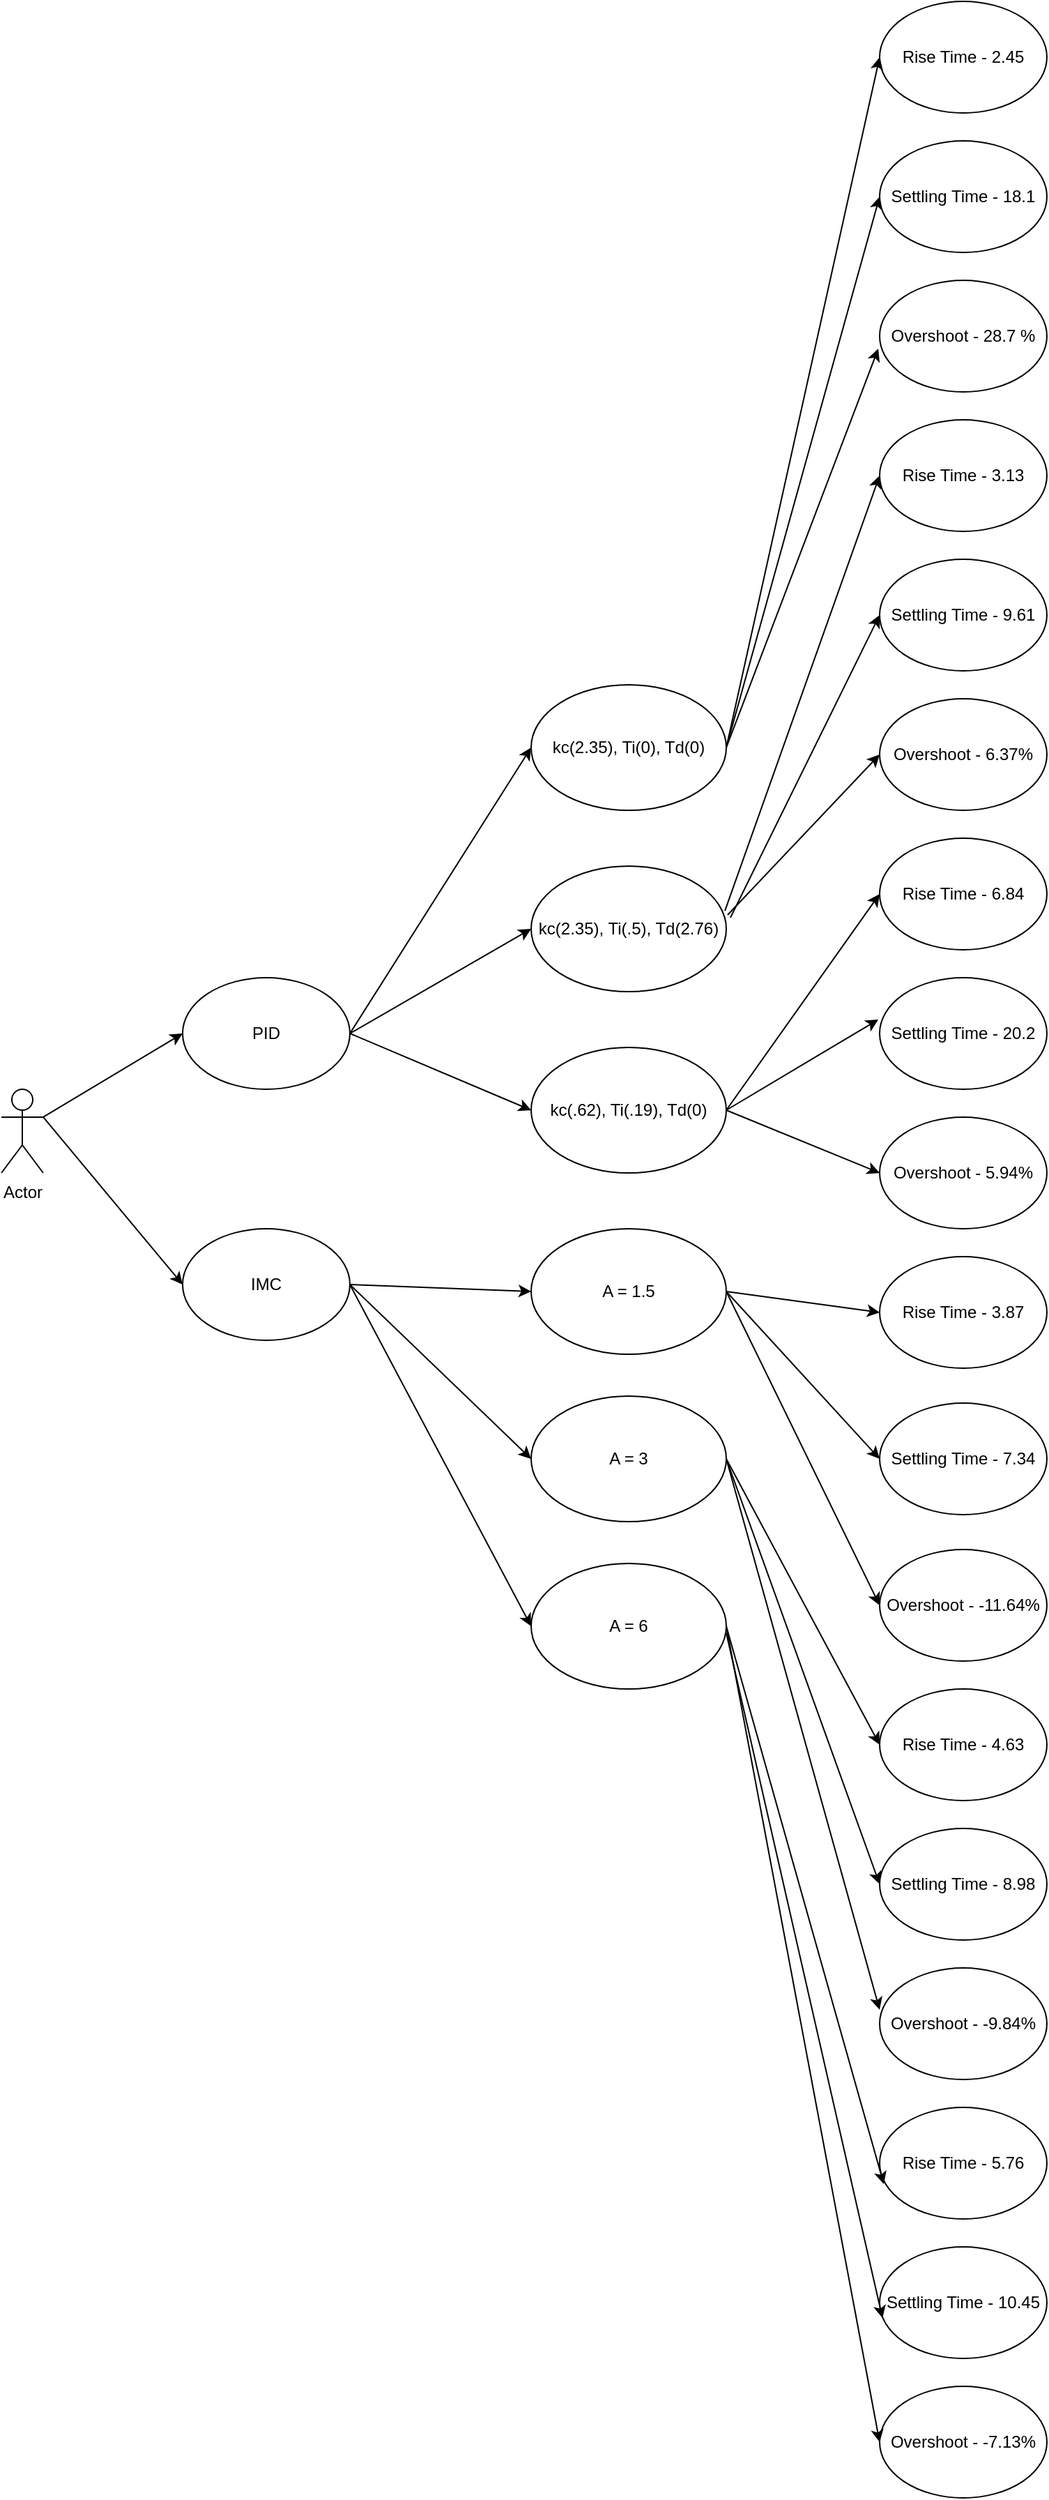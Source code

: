 <mxfile version="14.7.3" type="github">
  <diagram id="k7KGOZoprMe9xYjZrpWk" name="Page-1">
    <mxGraphModel dx="1108" dy="1582" grid="1" gridSize="10" guides="1" tooltips="1" connect="1" arrows="1" fold="1" page="1" pageScale="1" pageWidth="850" pageHeight="1100" math="0" shadow="0">
      <root>
        <mxCell id="0" />
        <mxCell id="1" parent="0" />
        <mxCell id="P7cUduXvQKSD9cYEH8gW-1" value="Actor" style="shape=umlActor;verticalLabelPosition=bottom;verticalAlign=top;html=1;outlineConnect=0;" vertex="1" parent="1">
          <mxGeometry x="180" y="260" width="30" height="60" as="geometry" />
        </mxCell>
        <mxCell id="P7cUduXvQKSD9cYEH8gW-2" value="PID" style="ellipse;whiteSpace=wrap;html=1;" vertex="1" parent="1">
          <mxGeometry x="310" y="180" width="120" height="80" as="geometry" />
        </mxCell>
        <mxCell id="P7cUduXvQKSD9cYEH8gW-3" value="IMC" style="ellipse;whiteSpace=wrap;html=1;" vertex="1" parent="1">
          <mxGeometry x="310" y="360" width="120" height="80" as="geometry" />
        </mxCell>
        <mxCell id="P7cUduXvQKSD9cYEH8gW-5" value="kc(2.35), Ti(0), Td(0)" style="ellipse;whiteSpace=wrap;html=1;" vertex="1" parent="1">
          <mxGeometry x="560" y="-30" width="140" height="90" as="geometry" />
        </mxCell>
        <mxCell id="P7cUduXvQKSD9cYEH8gW-6" value="kc(2.35), Ti(.5), Td(2.76)" style="ellipse;whiteSpace=wrap;html=1;" vertex="1" parent="1">
          <mxGeometry x="560" y="100" width="140" height="90" as="geometry" />
        </mxCell>
        <mxCell id="P7cUduXvQKSD9cYEH8gW-7" value="kc(.62), Ti(.19), Td(0)" style="ellipse;whiteSpace=wrap;html=1;" vertex="1" parent="1">
          <mxGeometry x="560" y="230" width="140" height="90" as="geometry" />
        </mxCell>
        <mxCell id="P7cUduXvQKSD9cYEH8gW-8" value="A = 1.5" style="ellipse;whiteSpace=wrap;html=1;" vertex="1" parent="1">
          <mxGeometry x="560" y="360" width="140" height="90" as="geometry" />
        </mxCell>
        <mxCell id="P7cUduXvQKSD9cYEH8gW-10" value="A = 3" style="ellipse;whiteSpace=wrap;html=1;" vertex="1" parent="1">
          <mxGeometry x="560" y="480" width="140" height="90" as="geometry" />
        </mxCell>
        <mxCell id="P7cUduXvQKSD9cYEH8gW-11" value="A = 6" style="ellipse;whiteSpace=wrap;html=1;" vertex="1" parent="1">
          <mxGeometry x="560" y="600" width="140" height="90" as="geometry" />
        </mxCell>
        <mxCell id="P7cUduXvQKSD9cYEH8gW-12" value="Rise Time - 2.45" style="ellipse;whiteSpace=wrap;html=1;" vertex="1" parent="1">
          <mxGeometry x="810" y="-520" width="120" height="80" as="geometry" />
        </mxCell>
        <mxCell id="P7cUduXvQKSD9cYEH8gW-13" value="Settling Time - 18.1" style="ellipse;whiteSpace=wrap;html=1;" vertex="1" parent="1">
          <mxGeometry x="810" y="-420" width="120" height="80" as="geometry" />
        </mxCell>
        <mxCell id="P7cUduXvQKSD9cYEH8gW-14" value="Overshoot - 28.7 %" style="ellipse;whiteSpace=wrap;html=1;" vertex="1" parent="1">
          <mxGeometry x="810" y="-320" width="120" height="80" as="geometry" />
        </mxCell>
        <mxCell id="P7cUduXvQKSD9cYEH8gW-15" value="Rise Time - 3.13" style="ellipse;whiteSpace=wrap;html=1;" vertex="1" parent="1">
          <mxGeometry x="810" y="-220" width="120" height="80" as="geometry" />
        </mxCell>
        <mxCell id="P7cUduXvQKSD9cYEH8gW-16" value="Settling Time - 9.61" style="ellipse;whiteSpace=wrap;html=1;" vertex="1" parent="1">
          <mxGeometry x="810" y="-120" width="120" height="80" as="geometry" />
        </mxCell>
        <mxCell id="P7cUduXvQKSD9cYEH8gW-18" value="Overshoot - 6.37%" style="ellipse;whiteSpace=wrap;html=1;" vertex="1" parent="1">
          <mxGeometry x="810" y="-20" width="120" height="80" as="geometry" />
        </mxCell>
        <mxCell id="P7cUduXvQKSD9cYEH8gW-19" value="Rise Time - 6.84" style="ellipse;whiteSpace=wrap;html=1;" vertex="1" parent="1">
          <mxGeometry x="810" y="80" width="120" height="80" as="geometry" />
        </mxCell>
        <mxCell id="P7cUduXvQKSD9cYEH8gW-20" value="Settling Time - 20.2" style="ellipse;whiteSpace=wrap;html=1;" vertex="1" parent="1">
          <mxGeometry x="810" y="180" width="120" height="80" as="geometry" />
        </mxCell>
        <mxCell id="P7cUduXvQKSD9cYEH8gW-21" value="Overshoot - 5.94%" style="ellipse;whiteSpace=wrap;html=1;" vertex="1" parent="1">
          <mxGeometry x="810" y="280" width="120" height="80" as="geometry" />
        </mxCell>
        <mxCell id="P7cUduXvQKSD9cYEH8gW-22" value="Rise Time - 3.87" style="ellipse;whiteSpace=wrap;html=1;" vertex="1" parent="1">
          <mxGeometry x="810" y="380" width="120" height="80" as="geometry" />
        </mxCell>
        <mxCell id="P7cUduXvQKSD9cYEH8gW-23" value="Settling Time - 7.34" style="ellipse;whiteSpace=wrap;html=1;" vertex="1" parent="1">
          <mxGeometry x="810" y="485" width="120" height="80" as="geometry" />
        </mxCell>
        <mxCell id="P7cUduXvQKSD9cYEH8gW-24" value="Overshoot - -11.64%" style="ellipse;whiteSpace=wrap;html=1;" vertex="1" parent="1">
          <mxGeometry x="810" y="590" width="120" height="80" as="geometry" />
        </mxCell>
        <mxCell id="P7cUduXvQKSD9cYEH8gW-25" value="Rise Time - 4.63" style="ellipse;whiteSpace=wrap;html=1;" vertex="1" parent="1">
          <mxGeometry x="810" y="690" width="120" height="80" as="geometry" />
        </mxCell>
        <mxCell id="P7cUduXvQKSD9cYEH8gW-26" value="Settling Time - 8.98" style="ellipse;whiteSpace=wrap;html=1;" vertex="1" parent="1">
          <mxGeometry x="810" y="790" width="120" height="80" as="geometry" />
        </mxCell>
        <mxCell id="P7cUduXvQKSD9cYEH8gW-27" value="Overshoot - -9.84%" style="ellipse;whiteSpace=wrap;html=1;" vertex="1" parent="1">
          <mxGeometry x="810" y="890" width="120" height="80" as="geometry" />
        </mxCell>
        <mxCell id="P7cUduXvQKSD9cYEH8gW-28" value="Rise Time - 5.76" style="ellipse;whiteSpace=wrap;html=1;" vertex="1" parent="1">
          <mxGeometry x="810" y="990" width="120" height="80" as="geometry" />
        </mxCell>
        <mxCell id="P7cUduXvQKSD9cYEH8gW-29" value="Settling Time - 10.45" style="ellipse;whiteSpace=wrap;html=1;" vertex="1" parent="1">
          <mxGeometry x="810" y="1090" width="120" height="80" as="geometry" />
        </mxCell>
        <mxCell id="P7cUduXvQKSD9cYEH8gW-30" value="Overshoot - -7.13%" style="ellipse;whiteSpace=wrap;html=1;" vertex="1" parent="1">
          <mxGeometry x="810" y="1190" width="120" height="80" as="geometry" />
        </mxCell>
        <mxCell id="P7cUduXvQKSD9cYEH8gW-31" value="" style="endArrow=classic;html=1;exitX=1;exitY=0.333;exitDx=0;exitDy=0;exitPerimeter=0;entryX=0;entryY=0.5;entryDx=0;entryDy=0;" edge="1" parent="1" source="P7cUduXvQKSD9cYEH8gW-1" target="P7cUduXvQKSD9cYEH8gW-2">
          <mxGeometry width="50" height="50" relative="1" as="geometry">
            <mxPoint x="240" y="260" as="sourcePoint" />
            <mxPoint x="290" y="210" as="targetPoint" />
          </mxGeometry>
        </mxCell>
        <mxCell id="P7cUduXvQKSD9cYEH8gW-32" value="" style="endArrow=classic;html=1;exitX=1;exitY=0.333;exitDx=0;exitDy=0;exitPerimeter=0;entryX=0;entryY=0.5;entryDx=0;entryDy=0;" edge="1" parent="1" source="P7cUduXvQKSD9cYEH8gW-1" target="P7cUduXvQKSD9cYEH8gW-3">
          <mxGeometry width="50" height="50" relative="1" as="geometry">
            <mxPoint x="260" y="340" as="sourcePoint" />
            <mxPoint x="310" y="290" as="targetPoint" />
          </mxGeometry>
        </mxCell>
        <mxCell id="P7cUduXvQKSD9cYEH8gW-33" value="" style="endArrow=classic;html=1;entryX=0;entryY=0.5;entryDx=0;entryDy=0;exitX=1;exitY=0.5;exitDx=0;exitDy=0;" edge="1" parent="1" source="P7cUduXvQKSD9cYEH8gW-2" target="P7cUduXvQKSD9cYEH8gW-5">
          <mxGeometry width="50" height="50" relative="1" as="geometry">
            <mxPoint x="450" y="160" as="sourcePoint" />
            <mxPoint x="500" y="110" as="targetPoint" />
          </mxGeometry>
        </mxCell>
        <mxCell id="P7cUduXvQKSD9cYEH8gW-34" value="" style="endArrow=classic;html=1;entryX=0;entryY=0.5;entryDx=0;entryDy=0;exitX=1;exitY=0.5;exitDx=0;exitDy=0;" edge="1" parent="1" source="P7cUduXvQKSD9cYEH8gW-2" target="P7cUduXvQKSD9cYEH8gW-6">
          <mxGeometry width="50" height="50" relative="1" as="geometry">
            <mxPoint x="450" y="230" as="sourcePoint" />
            <mxPoint x="500" y="180" as="targetPoint" />
          </mxGeometry>
        </mxCell>
        <mxCell id="P7cUduXvQKSD9cYEH8gW-35" value="" style="endArrow=classic;html=1;entryX=0;entryY=0.5;entryDx=0;entryDy=0;exitX=1;exitY=0.5;exitDx=0;exitDy=0;" edge="1" parent="1" source="P7cUduXvQKSD9cYEH8gW-2" target="P7cUduXvQKSD9cYEH8gW-7">
          <mxGeometry width="50" height="50" relative="1" as="geometry">
            <mxPoint x="470" y="300" as="sourcePoint" />
            <mxPoint x="520" y="250" as="targetPoint" />
          </mxGeometry>
        </mxCell>
        <mxCell id="P7cUduXvQKSD9cYEH8gW-36" value="" style="endArrow=classic;html=1;exitX=1;exitY=0.5;exitDx=0;exitDy=0;entryX=0;entryY=0.5;entryDx=0;entryDy=0;" edge="1" parent="1" source="P7cUduXvQKSD9cYEH8gW-3" target="P7cUduXvQKSD9cYEH8gW-8">
          <mxGeometry width="50" height="50" relative="1" as="geometry">
            <mxPoint x="450" y="370" as="sourcePoint" />
            <mxPoint x="500" y="320" as="targetPoint" />
          </mxGeometry>
        </mxCell>
        <mxCell id="P7cUduXvQKSD9cYEH8gW-37" value="" style="endArrow=classic;html=1;exitX=1;exitY=0.5;exitDx=0;exitDy=0;entryX=0;entryY=0.5;entryDx=0;entryDy=0;" edge="1" parent="1" source="P7cUduXvQKSD9cYEH8gW-3" target="P7cUduXvQKSD9cYEH8gW-10">
          <mxGeometry width="50" height="50" relative="1" as="geometry">
            <mxPoint x="470" y="420" as="sourcePoint" />
            <mxPoint x="520" y="370" as="targetPoint" />
          </mxGeometry>
        </mxCell>
        <mxCell id="P7cUduXvQKSD9cYEH8gW-38" value="" style="endArrow=classic;html=1;exitX=1;exitY=0.5;exitDx=0;exitDy=0;entryX=0;entryY=0.5;entryDx=0;entryDy=0;" edge="1" parent="1" source="P7cUduXvQKSD9cYEH8gW-3" target="P7cUduXvQKSD9cYEH8gW-11">
          <mxGeometry width="50" height="50" relative="1" as="geometry">
            <mxPoint x="460" y="490" as="sourcePoint" />
            <mxPoint x="510" y="440" as="targetPoint" />
          </mxGeometry>
        </mxCell>
        <mxCell id="P7cUduXvQKSD9cYEH8gW-39" value="" style="endArrow=classic;html=1;entryX=-0.008;entryY=0.613;entryDx=0;entryDy=0;entryPerimeter=0;exitX=1;exitY=0.5;exitDx=0;exitDy=0;" edge="1" parent="1" source="P7cUduXvQKSD9cYEH8gW-5" target="P7cUduXvQKSD9cYEH8gW-14">
          <mxGeometry width="50" height="50" relative="1" as="geometry">
            <mxPoint x="610" y="-180" as="sourcePoint" />
            <mxPoint x="660" y="-230" as="targetPoint" />
          </mxGeometry>
        </mxCell>
        <mxCell id="P7cUduXvQKSD9cYEH8gW-40" value="" style="endArrow=classic;html=1;exitX=0.993;exitY=0.356;exitDx=0;exitDy=0;exitPerimeter=0;entryX=0;entryY=0.5;entryDx=0;entryDy=0;" edge="1" parent="1" source="P7cUduXvQKSD9cYEH8gW-6" target="P7cUduXvQKSD9cYEH8gW-15">
          <mxGeometry width="50" height="50" relative="1" as="geometry">
            <mxPoint x="660" y="-170" as="sourcePoint" />
            <mxPoint x="710" y="-220" as="targetPoint" />
          </mxGeometry>
        </mxCell>
        <mxCell id="P7cUduXvQKSD9cYEH8gW-41" value="" style="endArrow=classic;html=1;entryX=0;entryY=0.5;entryDx=0;entryDy=0;exitX=1.007;exitY=0.389;exitDx=0;exitDy=0;exitPerimeter=0;" edge="1" parent="1" source="P7cUduXvQKSD9cYEH8gW-6" target="P7cUduXvQKSD9cYEH8gW-18">
          <mxGeometry width="50" height="50" relative="1" as="geometry">
            <mxPoint x="680" y="-110" as="sourcePoint" />
            <mxPoint x="730" y="-160" as="targetPoint" />
          </mxGeometry>
        </mxCell>
        <mxCell id="P7cUduXvQKSD9cYEH8gW-42" value="" style="endArrow=classic;html=1;entryX=0;entryY=0.5;entryDx=0;entryDy=0;exitX=1;exitY=0.5;exitDx=0;exitDy=0;" edge="1" parent="1" source="P7cUduXvQKSD9cYEH8gW-7" target="P7cUduXvQKSD9cYEH8gW-19">
          <mxGeometry width="50" height="50" relative="1" as="geometry">
            <mxPoint x="690" y="-60" as="sourcePoint" />
            <mxPoint x="740" y="-110" as="targetPoint" />
          </mxGeometry>
        </mxCell>
        <mxCell id="P7cUduXvQKSD9cYEH8gW-43" value="" style="endArrow=classic;html=1;entryX=0;entryY=0.5;entryDx=0;entryDy=0;exitX=1.021;exitY=0.411;exitDx=0;exitDy=0;exitPerimeter=0;" edge="1" parent="1" source="P7cUduXvQKSD9cYEH8gW-6" target="P7cUduXvQKSD9cYEH8gW-16">
          <mxGeometry width="50" height="50" relative="1" as="geometry">
            <mxPoint x="730" y="-190" as="sourcePoint" />
            <mxPoint x="780" y="-240" as="targetPoint" />
          </mxGeometry>
        </mxCell>
        <mxCell id="P7cUduXvQKSD9cYEH8gW-44" value="" style="endArrow=classic;html=1;entryX=-0.008;entryY=0.375;entryDx=0;entryDy=0;entryPerimeter=0;exitX=1;exitY=0.5;exitDx=0;exitDy=0;" edge="1" parent="1" source="P7cUduXvQKSD9cYEH8gW-7" target="P7cUduXvQKSD9cYEH8gW-20">
          <mxGeometry width="50" height="50" relative="1" as="geometry">
            <mxPoint x="720" y="10" as="sourcePoint" />
            <mxPoint x="770" y="-40" as="targetPoint" />
          </mxGeometry>
        </mxCell>
        <mxCell id="P7cUduXvQKSD9cYEH8gW-45" value="" style="endArrow=classic;html=1;entryX=0;entryY=0.5;entryDx=0;entryDy=0;exitX=1;exitY=0.5;exitDx=0;exitDy=0;" edge="1" parent="1" source="P7cUduXvQKSD9cYEH8gW-7" target="P7cUduXvQKSD9cYEH8gW-21">
          <mxGeometry width="50" height="50" relative="1" as="geometry">
            <mxPoint x="700" y="70" as="sourcePoint" />
            <mxPoint x="750" y="20" as="targetPoint" />
          </mxGeometry>
        </mxCell>
        <mxCell id="P7cUduXvQKSD9cYEH8gW-46" value="" style="endArrow=classic;html=1;entryX=0;entryY=0.5;entryDx=0;entryDy=0;exitX=1;exitY=0.5;exitDx=0;exitDy=0;" edge="1" parent="1" source="P7cUduXvQKSD9cYEH8gW-8" target="P7cUduXvQKSD9cYEH8gW-22">
          <mxGeometry width="50" height="50" relative="1" as="geometry">
            <mxPoint x="710" y="120" as="sourcePoint" />
            <mxPoint x="760" y="70" as="targetPoint" />
          </mxGeometry>
        </mxCell>
        <mxCell id="P7cUduXvQKSD9cYEH8gW-49" value="" style="endArrow=classic;html=1;entryX=0;entryY=0.5;entryDx=0;entryDy=0;exitX=1;exitY=0.5;exitDx=0;exitDy=0;" edge="1" parent="1" source="P7cUduXvQKSD9cYEH8gW-8" target="P7cUduXvQKSD9cYEH8gW-23">
          <mxGeometry width="50" height="50" relative="1" as="geometry">
            <mxPoint x="730" y="190" as="sourcePoint" />
            <mxPoint x="780" y="140" as="targetPoint" />
          </mxGeometry>
        </mxCell>
        <mxCell id="P7cUduXvQKSD9cYEH8gW-50" value="" style="endArrow=classic;html=1;entryX=0;entryY=0.5;entryDx=0;entryDy=0;exitX=1;exitY=0.5;exitDx=0;exitDy=0;" edge="1" parent="1" source="P7cUduXvQKSD9cYEH8gW-8" target="P7cUduXvQKSD9cYEH8gW-24">
          <mxGeometry width="50" height="50" relative="1" as="geometry">
            <mxPoint x="720" y="270" as="sourcePoint" />
            <mxPoint x="770" y="220" as="targetPoint" />
          </mxGeometry>
        </mxCell>
        <mxCell id="P7cUduXvQKSD9cYEH8gW-51" value="" style="endArrow=classic;html=1;entryX=0;entryY=0.5;entryDx=0;entryDy=0;exitX=1;exitY=0.5;exitDx=0;exitDy=0;" edge="1" parent="1" source="P7cUduXvQKSD9cYEH8gW-10" target="P7cUduXvQKSD9cYEH8gW-25">
          <mxGeometry width="50" height="50" relative="1" as="geometry">
            <mxPoint x="710" y="340" as="sourcePoint" />
            <mxPoint x="760" y="290" as="targetPoint" />
          </mxGeometry>
        </mxCell>
        <mxCell id="P7cUduXvQKSD9cYEH8gW-52" value="" style="endArrow=classic;html=1;entryX=0;entryY=0.5;entryDx=0;entryDy=0;exitX=1;exitY=0.5;exitDx=0;exitDy=0;" edge="1" parent="1" source="P7cUduXvQKSD9cYEH8gW-10" target="P7cUduXvQKSD9cYEH8gW-26">
          <mxGeometry width="50" height="50" relative="1" as="geometry">
            <mxPoint x="720" y="390" as="sourcePoint" />
            <mxPoint x="770" y="340" as="targetPoint" />
          </mxGeometry>
        </mxCell>
        <mxCell id="P7cUduXvQKSD9cYEH8gW-54" value="" style="endArrow=classic;html=1;entryX=0;entryY=0.5;entryDx=0;entryDy=0;exitX=1;exitY=0.5;exitDx=0;exitDy=0;" edge="1" parent="1" source="P7cUduXvQKSD9cYEH8gW-11" target="P7cUduXvQKSD9cYEH8gW-30">
          <mxGeometry width="50" height="50" relative="1" as="geometry">
            <mxPoint x="690" y="710" as="sourcePoint" />
            <mxPoint x="740" y="760" as="targetPoint" />
          </mxGeometry>
        </mxCell>
        <mxCell id="P7cUduXvQKSD9cYEH8gW-55" value="" style="endArrow=classic;html=1;entryX=0.017;entryY=0.638;entryDx=0;entryDy=0;entryPerimeter=0;" edge="1" parent="1" target="P7cUduXvQKSD9cYEH8gW-29">
          <mxGeometry width="50" height="50" relative="1" as="geometry">
            <mxPoint x="700" y="650" as="sourcePoint" />
            <mxPoint x="770" y="610" as="targetPoint" />
          </mxGeometry>
        </mxCell>
        <mxCell id="P7cUduXvQKSD9cYEH8gW-56" value="" style="endArrow=classic;html=1;entryX=0.025;entryY=0.688;entryDx=0;entryDy=0;entryPerimeter=0;exitX=1;exitY=0.5;exitDx=0;exitDy=0;" edge="1" parent="1" source="P7cUduXvQKSD9cYEH8gW-11" target="P7cUduXvQKSD9cYEH8gW-28">
          <mxGeometry width="50" height="50" relative="1" as="geometry">
            <mxPoint x="700" y="620" as="sourcePoint" />
            <mxPoint x="750" y="570" as="targetPoint" />
          </mxGeometry>
        </mxCell>
        <mxCell id="P7cUduXvQKSD9cYEH8gW-57" value="" style="endArrow=classic;html=1;exitX=1;exitY=0.5;exitDx=0;exitDy=0;" edge="1" parent="1" source="P7cUduXvQKSD9cYEH8gW-10">
          <mxGeometry width="50" height="50" relative="1" as="geometry">
            <mxPoint x="720" y="560" as="sourcePoint" />
            <mxPoint x="810" y="920" as="targetPoint" />
          </mxGeometry>
        </mxCell>
        <mxCell id="P7cUduXvQKSD9cYEH8gW-58" value="" style="endArrow=classic;html=1;entryX=0;entryY=0.5;entryDx=0;entryDy=0;exitX=1;exitY=0.5;exitDx=0;exitDy=0;" edge="1" parent="1" source="P7cUduXvQKSD9cYEH8gW-5" target="P7cUduXvQKSD9cYEH8gW-12">
          <mxGeometry width="50" height="50" relative="1" as="geometry">
            <mxPoint x="620" y="-230" as="sourcePoint" />
            <mxPoint x="670" y="-280" as="targetPoint" />
          </mxGeometry>
        </mxCell>
        <mxCell id="P7cUduXvQKSD9cYEH8gW-59" value="" style="endArrow=classic;html=1;exitX=1;exitY=0.5;exitDx=0;exitDy=0;entryX=0;entryY=0.5;entryDx=0;entryDy=0;" edge="1" parent="1" source="P7cUduXvQKSD9cYEH8gW-5" target="P7cUduXvQKSD9cYEH8gW-13">
          <mxGeometry width="50" height="50" relative="1" as="geometry">
            <mxPoint x="690" y="-220" as="sourcePoint" />
            <mxPoint x="740" y="-270" as="targetPoint" />
          </mxGeometry>
        </mxCell>
      </root>
    </mxGraphModel>
  </diagram>
</mxfile>
